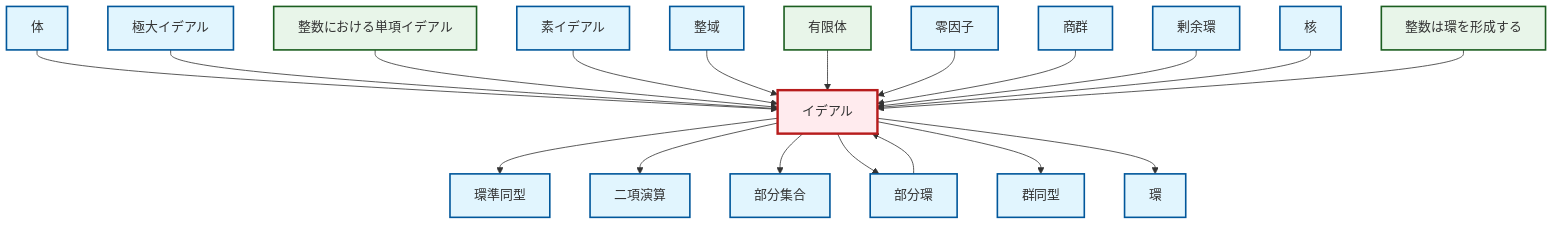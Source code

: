 graph TD
    classDef definition fill:#e1f5fe,stroke:#01579b,stroke-width:2px
    classDef theorem fill:#f3e5f5,stroke:#4a148c,stroke-width:2px
    classDef axiom fill:#fff3e0,stroke:#e65100,stroke-width:2px
    classDef example fill:#e8f5e9,stroke:#1b5e20,stroke-width:2px
    classDef current fill:#ffebee,stroke:#b71c1c,stroke-width:3px
    def-integral-domain["整域"]:::definition
    def-maximal-ideal["極大イデアル"]:::definition
    def-zero-divisor["零因子"]:::definition
    def-quotient-group["商群"]:::definition
    def-quotient-ring["剰余環"]:::definition
    def-isomorphism["群同型"]:::definition
    ex-finite-field["有限体"]:::example
    def-kernel["核"]:::definition
    def-field["体"]:::definition
    ex-integers-ring["整数は環を形成する"]:::example
    def-ring-homomorphism["環準同型"]:::definition
    def-subset["部分集合"]:::definition
    def-ring["環"]:::definition
    def-subring["部分環"]:::definition
    ex-principal-ideal["整数における単項イデアル"]:::example
    def-prime-ideal["素イデアル"]:::definition
    def-binary-operation["二項演算"]:::definition
    def-ideal["イデアル"]:::definition
    def-ideal --> def-ring-homomorphism
    def-field --> def-ideal
    def-ideal --> def-binary-operation
    def-maximal-ideal --> def-ideal
    def-ideal --> def-subset
    ex-principal-ideal --> def-ideal
    def-prime-ideal --> def-ideal
    def-ideal --> def-subring
    def-subring --> def-ideal
    def-integral-domain --> def-ideal
    ex-finite-field --> def-ideal
    def-zero-divisor --> def-ideal
    def-ideal --> def-isomorphism
    def-quotient-group --> def-ideal
    def-quotient-ring --> def-ideal
    def-kernel --> def-ideal
    def-ideal --> def-ring
    ex-integers-ring --> def-ideal
    class def-ideal current